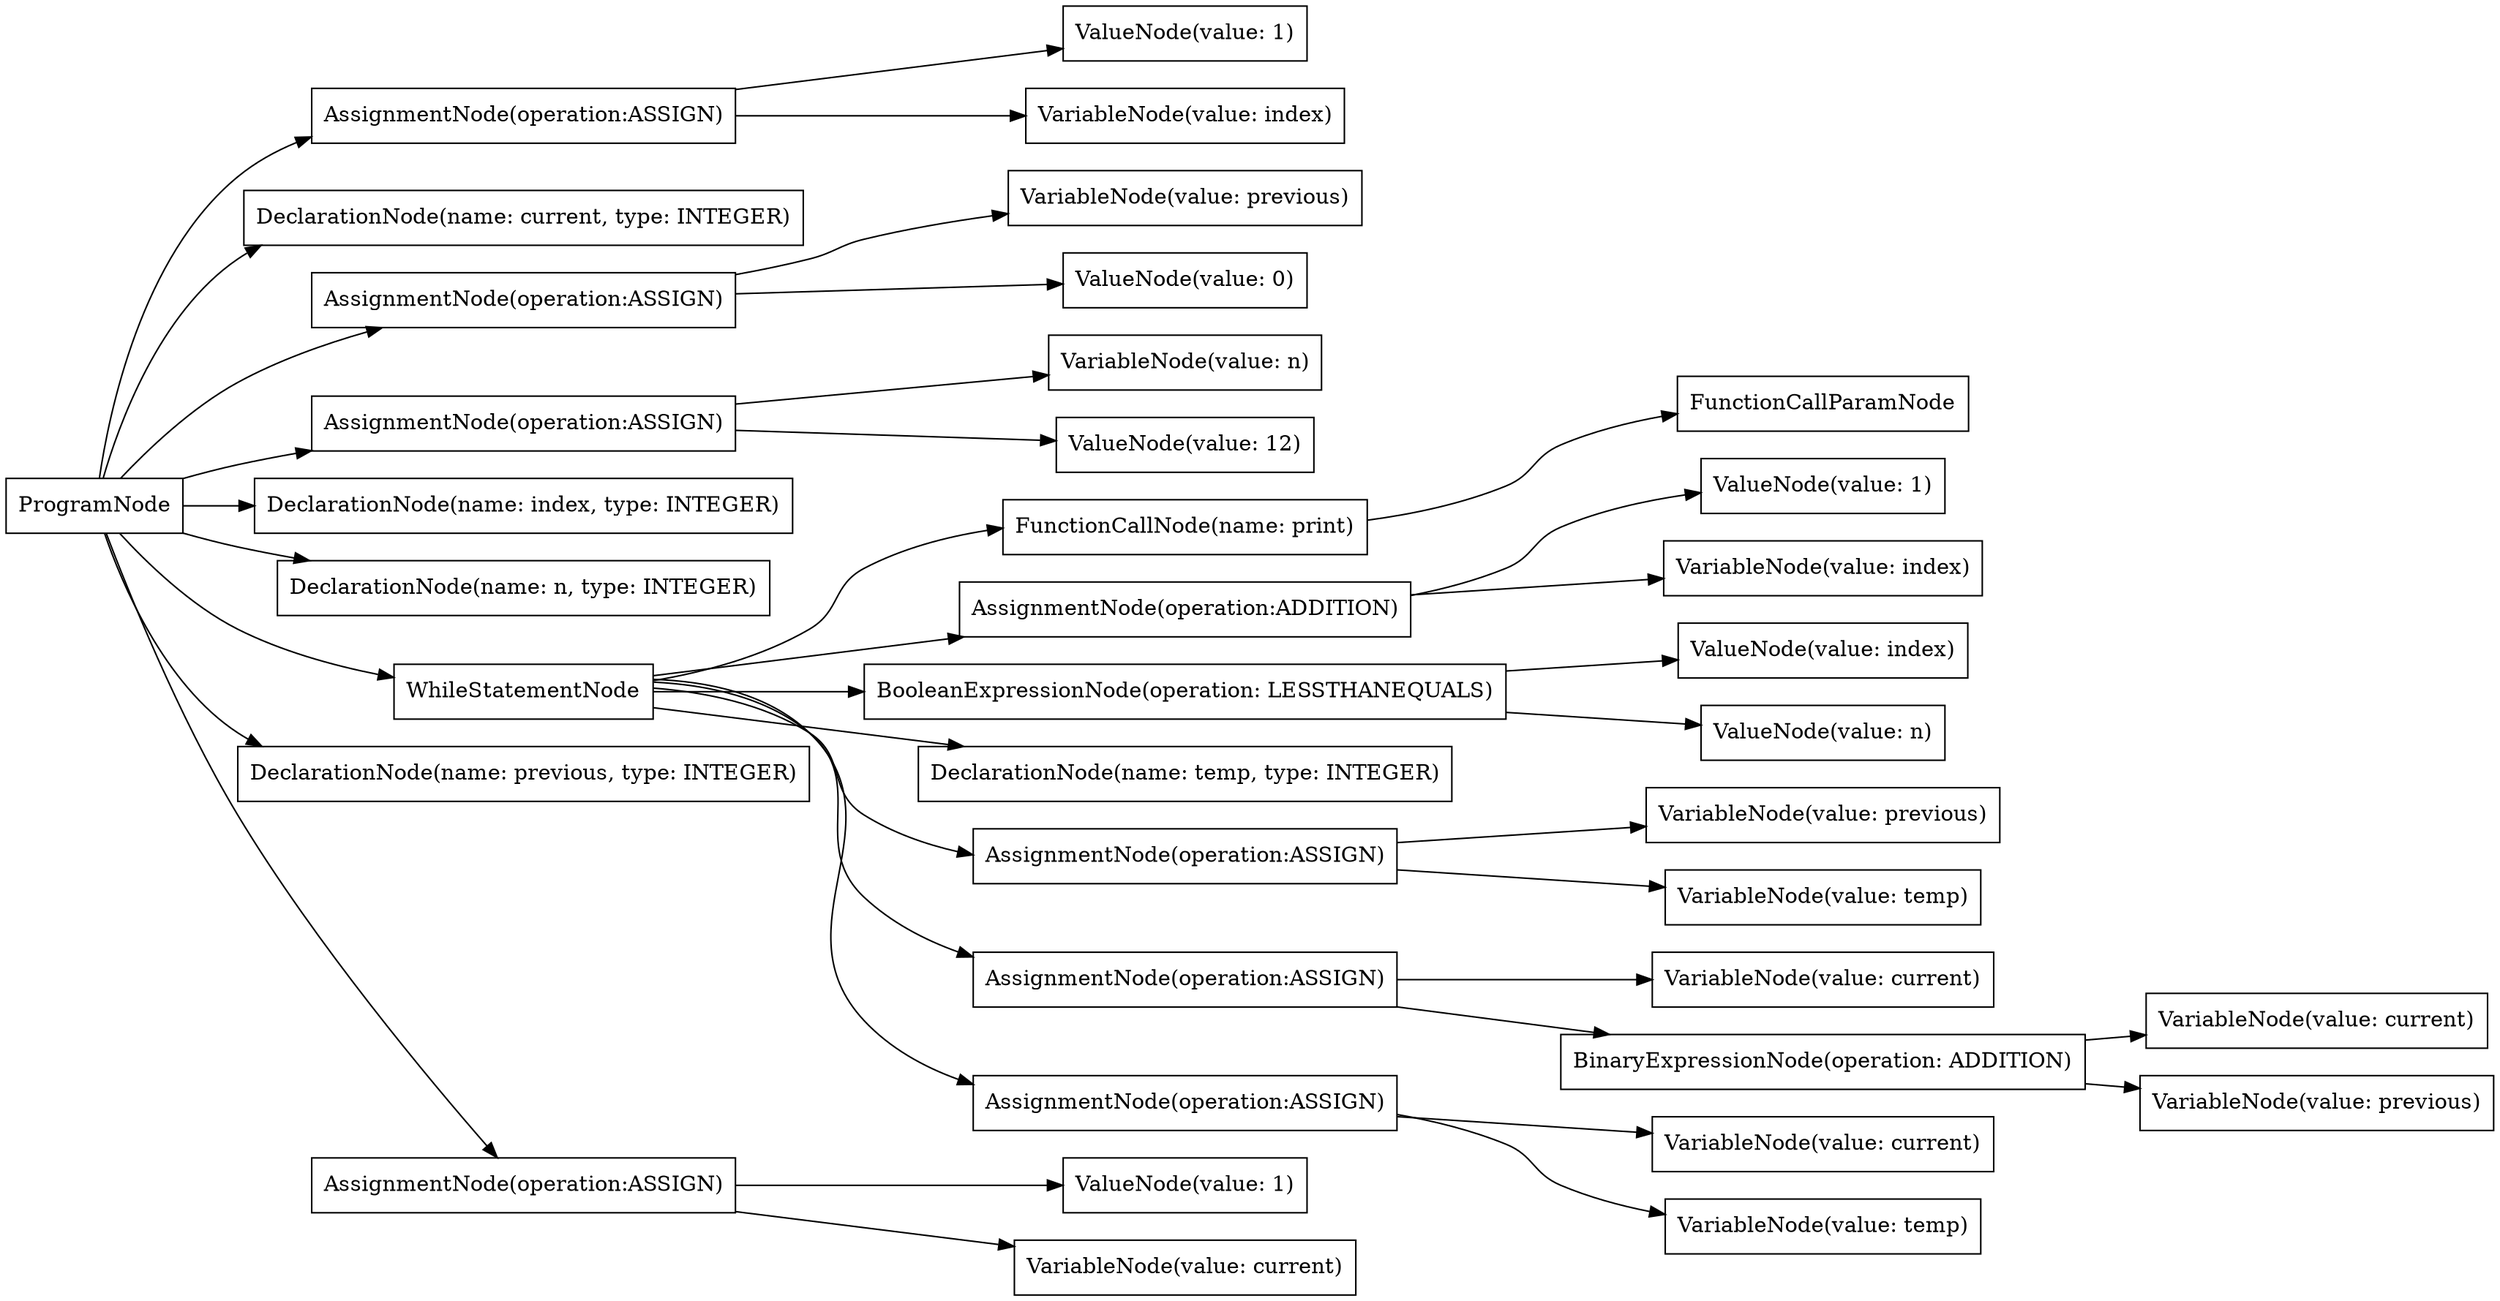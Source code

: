 digraph G {
rankdir=LR
"291591e2-c03b-4b8d-9501-fb5b6d95924f" [label="VariableNode(value: current)" shape="box"];
"5ffa3e9e-a1d8-4ea0-b378-e99d41e587de" [label="AssignmentNode(operation:ASSIGN)" shape="box"];
"31028580-ea5e-4f89-bb8a-a3eb570904fe" [label="VariableNode(value: current)" shape="box"];
"d159acf8-4baa-4252-b76e-6e1754ccbc6a" [label="ValueNode(value: 1)" shape="box"];
"3b3d99c0-320c-4980-a75c-f48ebcd962bd" [label="DeclarationNode(name: current, type: INTEGER)" shape="box"];
"51aad0a7-5668-41b4-af90-8ebd16ffc8c4" [label="VariableNode(value: current)" shape="box"];
"ed1f769d-cb5e-4af5-bad1-0e108c68d508" [label="ProgramNode" shape="box"];
"2ca28e8f-9bb5-48ca-91b4-cbc991c7cda2" [label="AssignmentNode(operation:ASSIGN)" shape="box"];
"c30423fd-c911-4e0d-95bc-428f228381d8" [label="FunctionCallNode(name: print)" shape="box"];
"767054fd-efc3-494e-8e07-630608f85ef7" [label="VariableNode(value: current)" shape="box"];
"deba3bc4-612e-44b6-8306-d8dc4e658817" [label="ValueNode(value: 1)" shape="box"];
"0ed02f4a-e8d7-4ae2-9808-67c2f4e29657" [label="ValueNode(value: 1)" shape="box"];
"6610b424-afa5-42e0-a0dd-500de5072a3e" [label="AssignmentNode(operation:ASSIGN)" shape="box"];
"84fdd6ee-7813-4da4-af2f-936de062779d" [label="AssignmentNode(operation:ADDITION)" shape="box"];
"c880fca5-26c8-4dc0-b20d-7678f6dc9adf" [label="BooleanExpressionNode(operation: LESSTHANEQUALS)" shape="box"];
"1dcaa0b9-e03e-4810-be34-032bedf3732a" [label="VariableNode(value: temp)" shape="box"];
"d503a7c3-3cf6-40ab-b831-7935e316e553" [label="DeclarationNode(name: temp, type: INTEGER)" shape="box"];
"d891a93e-a102-4903-880a-0fb18eb4747e" [label="VariableNode(value: n)" shape="box"];
"2c93ac42-9c35-4af1-a33e-e63f1dcbde40" [label="ValueNode(value: index)" shape="box"];
"8dc0a5fe-1429-4c1f-acb6-b9dc07e3f7a1" [label="AssignmentNode(operation:ASSIGN)" shape="box"];
"c862daf8-813d-4a0a-8d62-017fd69fac8c" [label="VariableNode(value: previous)" shape="box"];
"b1c75ab3-9cad-42d7-a24b-040d33ccd8a2" [label="BinaryExpressionNode(operation: ADDITION)" shape="box"];
"f9b854ca-892a-46c0-a661-758ba749cf92" [label="DeclarationNode(name: index, type: INTEGER)" shape="box"];
"55ebe391-82fd-4c92-ac54-f53e96c49512" [label="VariableNode(value: previous)" shape="box"];
"f12ff3bc-9ec3-4ccb-a22a-9577d9289d87" [label="VariableNode(value: index)" shape="box"];
"3a323e14-5ddc-4cb4-91d3-8b5c29a3dbc8" [label="DeclarationNode(name: n, type: INTEGER)" shape="box"];
"ce73b138-a807-4c50-9771-93136a433c91" [label="VariableNode(value: previous)" shape="box"];
"8e11392f-9a95-4e30-9d59-288384f47319" [label="FunctionCallParamNode" shape="box"];
"1267cf4d-3740-4c1a-88da-73a6d1a719c5" [label="ValueNode(value: n)" shape="box"];
"940f1608-da33-4cbb-a6a2-a7e69fdc3078" [label="ValueNode(value: 12)" shape="box"];
"d42521e5-2894-41eb-bb2c-4b5bc1c9b32e" [label="WhileStatementNode" shape="box"];
"1641b617-e1ec-4139-862c-039de144ca46" [label="DeclarationNode(name: previous, type: INTEGER)" shape="box"];
"c0c74cde-c742-4117-a5c9-f8db720af0a0" [label="ValueNode(value: 0)" shape="box"];
"7c480795-d3e9-45be-ad85-cf35a5cc6102" [label="VariableNode(value: index)" shape="box"];
"7cd19754-e0a8-48b0-938c-b3f0be258370" [label="AssignmentNode(operation:ASSIGN)" shape="box"];
"201e3087-739e-44db-9fbf-58b27941b62c" [label="AssignmentNode(operation:ASSIGN)" shape="box"];
"5562e01d-e1e8-4d66-a6b5-1d959e5d69b0" [label="VariableNode(value: temp)" shape="box"];
"c2504ed7-6370-44ab-9464-b64c3a32b239" [label="AssignmentNode(operation:ASSIGN)" shape="box"];
"ed1f769d-cb5e-4af5-bad1-0e108c68d508" -> "3a323e14-5ddc-4cb4-91d3-8b5c29a3dbc8";
"ed1f769d-cb5e-4af5-bad1-0e108c68d508" -> "1641b617-e1ec-4139-862c-039de144ca46";
"ed1f769d-cb5e-4af5-bad1-0e108c68d508" -> "3b3d99c0-320c-4980-a75c-f48ebcd962bd";
"ed1f769d-cb5e-4af5-bad1-0e108c68d508" -> "f9b854ca-892a-46c0-a661-758ba749cf92";
"ed1f769d-cb5e-4af5-bad1-0e108c68d508" -> "6610b424-afa5-42e0-a0dd-500de5072a3e";
"6610b424-afa5-42e0-a0dd-500de5072a3e" -> "d891a93e-a102-4903-880a-0fb18eb4747e";
"6610b424-afa5-42e0-a0dd-500de5072a3e" -> "940f1608-da33-4cbb-a6a2-a7e69fdc3078";
"ed1f769d-cb5e-4af5-bad1-0e108c68d508" -> "2ca28e8f-9bb5-48ca-91b4-cbc991c7cda2";
"2ca28e8f-9bb5-48ca-91b4-cbc991c7cda2" -> "ce73b138-a807-4c50-9771-93136a433c91";
"2ca28e8f-9bb5-48ca-91b4-cbc991c7cda2" -> "c0c74cde-c742-4117-a5c9-f8db720af0a0";
"ed1f769d-cb5e-4af5-bad1-0e108c68d508" -> "c2504ed7-6370-44ab-9464-b64c3a32b239";
"c2504ed7-6370-44ab-9464-b64c3a32b239" -> "767054fd-efc3-494e-8e07-630608f85ef7";
"c2504ed7-6370-44ab-9464-b64c3a32b239" -> "d159acf8-4baa-4252-b76e-6e1754ccbc6a";
"ed1f769d-cb5e-4af5-bad1-0e108c68d508" -> "5ffa3e9e-a1d8-4ea0-b378-e99d41e587de";
"5ffa3e9e-a1d8-4ea0-b378-e99d41e587de" -> "7c480795-d3e9-45be-ad85-cf35a5cc6102";
"5ffa3e9e-a1d8-4ea0-b378-e99d41e587de" -> "deba3bc4-612e-44b6-8306-d8dc4e658817";
"ed1f769d-cb5e-4af5-bad1-0e108c68d508" -> "d42521e5-2894-41eb-bb2c-4b5bc1c9b32e";
"d42521e5-2894-41eb-bb2c-4b5bc1c9b32e" -> "c880fca5-26c8-4dc0-b20d-7678f6dc9adf";
"c880fca5-26c8-4dc0-b20d-7678f6dc9adf" -> "2c93ac42-9c35-4af1-a33e-e63f1dcbde40";
"c880fca5-26c8-4dc0-b20d-7678f6dc9adf" -> "1267cf4d-3740-4c1a-88da-73a6d1a719c5";
"d42521e5-2894-41eb-bb2c-4b5bc1c9b32e" -> "c30423fd-c911-4e0d-95bc-428f228381d8";
"c30423fd-c911-4e0d-95bc-428f228381d8" -> "8e11392f-9a95-4e30-9d59-288384f47319";
"d42521e5-2894-41eb-bb2c-4b5bc1c9b32e" -> "d503a7c3-3cf6-40ab-b831-7935e316e553";
"d42521e5-2894-41eb-bb2c-4b5bc1c9b32e" -> "201e3087-739e-44db-9fbf-58b27941b62c";
"201e3087-739e-44db-9fbf-58b27941b62c" -> "1dcaa0b9-e03e-4810-be34-032bedf3732a";
"201e3087-739e-44db-9fbf-58b27941b62c" -> "31028580-ea5e-4f89-bb8a-a3eb570904fe";
"d42521e5-2894-41eb-bb2c-4b5bc1c9b32e" -> "7cd19754-e0a8-48b0-938c-b3f0be258370";
"7cd19754-e0a8-48b0-938c-b3f0be258370" -> "51aad0a7-5668-41b4-af90-8ebd16ffc8c4";
"7cd19754-e0a8-48b0-938c-b3f0be258370" -> "b1c75ab3-9cad-42d7-a24b-040d33ccd8a2";
"b1c75ab3-9cad-42d7-a24b-040d33ccd8a2" -> "291591e2-c03b-4b8d-9501-fb5b6d95924f";
"b1c75ab3-9cad-42d7-a24b-040d33ccd8a2" -> "55ebe391-82fd-4c92-ac54-f53e96c49512";
"d42521e5-2894-41eb-bb2c-4b5bc1c9b32e" -> "8dc0a5fe-1429-4c1f-acb6-b9dc07e3f7a1";
"8dc0a5fe-1429-4c1f-acb6-b9dc07e3f7a1" -> "c862daf8-813d-4a0a-8d62-017fd69fac8c";
"8dc0a5fe-1429-4c1f-acb6-b9dc07e3f7a1" -> "5562e01d-e1e8-4d66-a6b5-1d959e5d69b0";
"d42521e5-2894-41eb-bb2c-4b5bc1c9b32e" -> "84fdd6ee-7813-4da4-af2f-936de062779d";
"84fdd6ee-7813-4da4-af2f-936de062779d" -> "f12ff3bc-9ec3-4ccb-a22a-9577d9289d87";
"84fdd6ee-7813-4da4-af2f-936de062779d" -> "0ed02f4a-e8d7-4ae2-9808-67c2f4e29657";
}